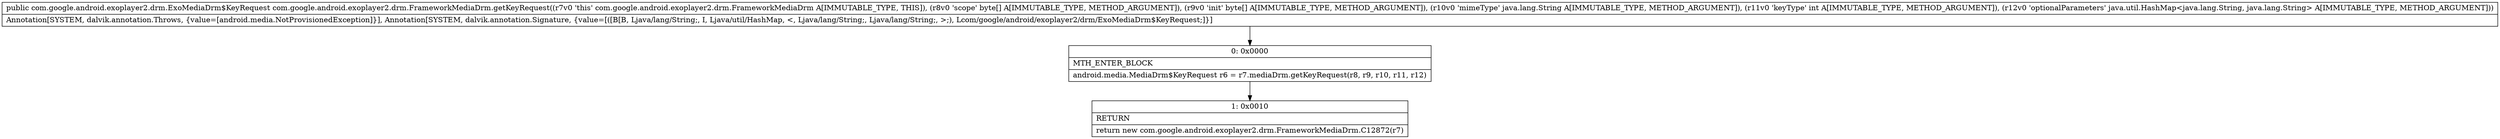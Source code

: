 digraph "CFG forcom.google.android.exoplayer2.drm.FrameworkMediaDrm.getKeyRequest([B[BLjava\/lang\/String;ILjava\/util\/HashMap;)Lcom\/google\/android\/exoplayer2\/drm\/ExoMediaDrm$KeyRequest;" {
Node_0 [shape=record,label="{0\:\ 0x0000|MTH_ENTER_BLOCK\l|android.media.MediaDrm$KeyRequest r6 = r7.mediaDrm.getKeyRequest(r8, r9, r10, r11, r12)\l}"];
Node_1 [shape=record,label="{1\:\ 0x0010|RETURN\l|return new com.google.android.exoplayer2.drm.FrameworkMediaDrm.C12872(r7)\l}"];
MethodNode[shape=record,label="{public com.google.android.exoplayer2.drm.ExoMediaDrm$KeyRequest com.google.android.exoplayer2.drm.FrameworkMediaDrm.getKeyRequest((r7v0 'this' com.google.android.exoplayer2.drm.FrameworkMediaDrm A[IMMUTABLE_TYPE, THIS]), (r8v0 'scope' byte[] A[IMMUTABLE_TYPE, METHOD_ARGUMENT]), (r9v0 'init' byte[] A[IMMUTABLE_TYPE, METHOD_ARGUMENT]), (r10v0 'mimeType' java.lang.String A[IMMUTABLE_TYPE, METHOD_ARGUMENT]), (r11v0 'keyType' int A[IMMUTABLE_TYPE, METHOD_ARGUMENT]), (r12v0 'optionalParameters' java.util.HashMap\<java.lang.String, java.lang.String\> A[IMMUTABLE_TYPE, METHOD_ARGUMENT]))  | Annotation[SYSTEM, dalvik.annotation.Throws, \{value=[android.media.NotProvisionedException]\}], Annotation[SYSTEM, dalvik.annotation.Signature, \{value=[([B[B, Ljava\/lang\/String;, I, Ljava\/util\/HashMap, \<, Ljava\/lang\/String;, Ljava\/lang\/String;, \>;), Lcom\/google\/android\/exoplayer2\/drm\/ExoMediaDrm$KeyRequest;]\}]\l}"];
MethodNode -> Node_0;
Node_0 -> Node_1;
}

